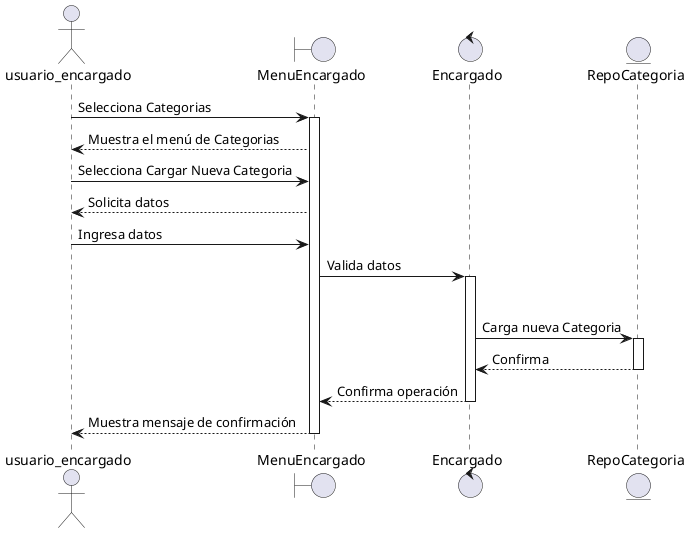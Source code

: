 @startuml
actor usuario_encargado
boundary MenuEncargado
control Encargado
entity RepoCategoria
usuario_encargado -> MenuEncargado: Selecciona Categorias
activate MenuEncargado
MenuEncargado --> usuario_encargado: Muestra el menú de Categorias
usuario_encargado -> MenuEncargado: Selecciona Cargar Nueva Categoria
MenuEncargado --> usuario_encargado: Solicita datos
usuario_encargado -> MenuEncargado: Ingresa datos
MenuEncargado -> Encargado: Valida datos
activate Encargado
deactivate RepoCategoria
Encargado -> RepoCategoria: Carga nueva Categoria
activate RepoCategoria
RepoCategoria --> Encargado: Confirma
deactivate RepoCategoria
Encargado --> MenuEncargado: Confirma operación
deactivate Encargado
MenuEncargado --> usuario_encargado: Muestra mensaje de confirmación
deactivate MenuEncargado
@enduml